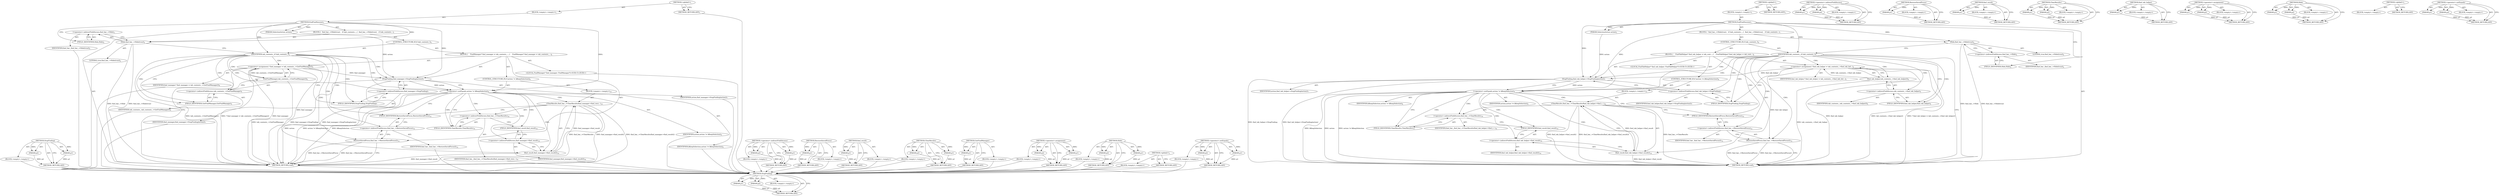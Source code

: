digraph "&lt;operator&gt;.notEquals" {
vulnerable_88 [label=<(METHOD,StopFinding)>];
vulnerable_89 [label=<(PARAM,p1)>];
vulnerable_90 [label=<(PARAM,p2)>];
vulnerable_91 [label=<(BLOCK,&lt;empty&gt;,&lt;empty&gt;)>];
vulnerable_92 [label=<(METHOD_RETURN,ANY)>];
vulnerable_6 [label=<(METHOD,&lt;global&gt;)<SUB>1</SUB>>];
vulnerable_7 [label=<(BLOCK,&lt;empty&gt;,&lt;empty&gt;)<SUB>1</SUB>>];
vulnerable_8 [label=<(METHOD,EndFindSession)<SUB>1</SUB>>];
vulnerable_9 [label=<(PARAM,SelectionAction action)<SUB>1</SUB>>];
vulnerable_10 [label=<(BLOCK,{
  find_bar_-&gt;Hide(true);

   if (tab_contents...,{
  find_bar_-&gt;Hide(true);

   if (tab_contents...)<SUB>1</SUB>>];
vulnerable_11 [label=<(Hide,find_bar_-&gt;Hide(true))<SUB>2</SUB>>];
vulnerable_12 [label=<(&lt;operator&gt;.indirectFieldAccess,find_bar_-&gt;Hide)<SUB>2</SUB>>];
vulnerable_13 [label=<(IDENTIFIER,find_bar_,find_bar_-&gt;Hide(true))<SUB>2</SUB>>];
vulnerable_14 [label=<(FIELD_IDENTIFIER,Hide,Hide)<SUB>2</SUB>>];
vulnerable_15 [label=<(LITERAL,true,find_bar_-&gt;Hide(true))<SUB>2</SUB>>];
vulnerable_16 [label=<(CONTROL_STRUCTURE,IF,if (tab_contents_))<SUB>4</SUB>>];
vulnerable_17 [label=<(IDENTIFIER,tab_contents_,if (tab_contents_))<SUB>4</SUB>>];
vulnerable_18 [label=<(BLOCK,{
    FindManager* find_manager = tab_contents_...,{
    FindManager* find_manager = tab_contents_...)<SUB>4</SUB>>];
vulnerable_19 [label="<(LOCAL,FindManager* find_manager: FindManager*)<SUB>5</SUB>>"];
vulnerable_20 [label=<(&lt;operator&gt;.assignment,* find_manager = tab_contents_-&gt;GetFindManager())<SUB>5</SUB>>];
vulnerable_21 [label=<(IDENTIFIER,find_manager,* find_manager = tab_contents_-&gt;GetFindManager())<SUB>5</SUB>>];
vulnerable_22 [label=<(GetFindManager,tab_contents_-&gt;GetFindManager())<SUB>5</SUB>>];
vulnerable_23 [label=<(&lt;operator&gt;.indirectFieldAccess,tab_contents_-&gt;GetFindManager)<SUB>5</SUB>>];
vulnerable_24 [label=<(IDENTIFIER,tab_contents_,tab_contents_-&gt;GetFindManager())<SUB>5</SUB>>];
vulnerable_25 [label=<(FIELD_IDENTIFIER,GetFindManager,GetFindManager)<SUB>5</SUB>>];
vulnerable_26 [label=<(StopFinding,find_manager-&gt;StopFinding(action))<SUB>7</SUB>>];
vulnerable_27 [label=<(&lt;operator&gt;.indirectFieldAccess,find_manager-&gt;StopFinding)<SUB>7</SUB>>];
vulnerable_28 [label=<(IDENTIFIER,find_manager,find_manager-&gt;StopFinding(action))<SUB>7</SUB>>];
vulnerable_29 [label=<(FIELD_IDENTIFIER,StopFinding,StopFinding)<SUB>7</SUB>>];
vulnerable_30 [label=<(IDENTIFIER,action,find_manager-&gt;StopFinding(action))<SUB>7</SUB>>];
vulnerable_31 [label=<(CONTROL_STRUCTURE,IF,if (action != kKeepSelection))<SUB>9</SUB>>];
vulnerable_32 [label=<(&lt;operator&gt;.notEquals,action != kKeepSelection)<SUB>9</SUB>>];
vulnerable_33 [label=<(IDENTIFIER,action,action != kKeepSelection)<SUB>9</SUB>>];
vulnerable_34 [label=<(IDENTIFIER,kKeepSelection,action != kKeepSelection)<SUB>9</SUB>>];
vulnerable_35 [label=<(BLOCK,&lt;empty&gt;,&lt;empty&gt;)<SUB>10</SUB>>];
vulnerable_36 [label=<(ClearResults,find_bar_-&gt;ClearResults(find_manager-&gt;find_resu...)<SUB>10</SUB>>];
vulnerable_37 [label=<(&lt;operator&gt;.indirectFieldAccess,find_bar_-&gt;ClearResults)<SUB>10</SUB>>];
vulnerable_38 [label=<(IDENTIFIER,find_bar_,find_bar_-&gt;ClearResults(find_manager-&gt;find_resu...)<SUB>10</SUB>>];
vulnerable_39 [label=<(FIELD_IDENTIFIER,ClearResults,ClearResults)<SUB>10</SUB>>];
vulnerable_40 [label=<(find_result,find_manager-&gt;find_result())<SUB>10</SUB>>];
vulnerable_41 [label=<(&lt;operator&gt;.indirectFieldAccess,find_manager-&gt;find_result)<SUB>10</SUB>>];
vulnerable_42 [label=<(IDENTIFIER,find_manager,find_manager-&gt;find_result())<SUB>10</SUB>>];
vulnerable_43 [label=<(FIELD_IDENTIFIER,find_result,find_result)<SUB>10</SUB>>];
vulnerable_44 [label=<(RestoreSavedFocus,find_bar_-&gt;RestoreSavedFocus())<SUB>12</SUB>>];
vulnerable_45 [label=<(&lt;operator&gt;.indirectFieldAccess,find_bar_-&gt;RestoreSavedFocus)<SUB>12</SUB>>];
vulnerable_46 [label=<(IDENTIFIER,find_bar_,find_bar_-&gt;RestoreSavedFocus())<SUB>12</SUB>>];
vulnerable_47 [label=<(FIELD_IDENTIFIER,RestoreSavedFocus,RestoreSavedFocus)<SUB>12</SUB>>];
vulnerable_48 [label=<(METHOD_RETURN,void)<SUB>1</SUB>>];
vulnerable_50 [label=<(METHOD_RETURN,ANY)<SUB>1</SUB>>];
vulnerable_74 [label=<(METHOD,&lt;operator&gt;.indirectFieldAccess)>];
vulnerable_75 [label=<(PARAM,p1)>];
vulnerable_76 [label=<(PARAM,p2)>];
vulnerable_77 [label=<(BLOCK,&lt;empty&gt;,&lt;empty&gt;)>];
vulnerable_78 [label=<(METHOD_RETURN,ANY)>];
vulnerable_107 [label=<(METHOD,RestoreSavedFocus)>];
vulnerable_108 [label=<(PARAM,p1)>];
vulnerable_109 [label=<(BLOCK,&lt;empty&gt;,&lt;empty&gt;)>];
vulnerable_110 [label=<(METHOD_RETURN,ANY)>];
vulnerable_103 [label=<(METHOD,find_result)>];
vulnerable_104 [label=<(PARAM,p1)>];
vulnerable_105 [label=<(BLOCK,&lt;empty&gt;,&lt;empty&gt;)>];
vulnerable_106 [label=<(METHOD_RETURN,ANY)>];
vulnerable_98 [label=<(METHOD,ClearResults)>];
vulnerable_99 [label=<(PARAM,p1)>];
vulnerable_100 [label=<(PARAM,p2)>];
vulnerable_101 [label=<(BLOCK,&lt;empty&gt;,&lt;empty&gt;)>];
vulnerable_102 [label=<(METHOD_RETURN,ANY)>];
vulnerable_84 [label=<(METHOD,GetFindManager)>];
vulnerable_85 [label=<(PARAM,p1)>];
vulnerable_86 [label=<(BLOCK,&lt;empty&gt;,&lt;empty&gt;)>];
vulnerable_87 [label=<(METHOD_RETURN,ANY)>];
vulnerable_79 [label=<(METHOD,&lt;operator&gt;.assignment)>];
vulnerable_80 [label=<(PARAM,p1)>];
vulnerable_81 [label=<(PARAM,p2)>];
vulnerable_82 [label=<(BLOCK,&lt;empty&gt;,&lt;empty&gt;)>];
vulnerable_83 [label=<(METHOD_RETURN,ANY)>];
vulnerable_69 [label=<(METHOD,Hide)>];
vulnerable_70 [label=<(PARAM,p1)>];
vulnerable_71 [label=<(PARAM,p2)>];
vulnerable_72 [label=<(BLOCK,&lt;empty&gt;,&lt;empty&gt;)>];
vulnerable_73 [label=<(METHOD_RETURN,ANY)>];
vulnerable_63 [label=<(METHOD,&lt;global&gt;)<SUB>1</SUB>>];
vulnerable_64 [label=<(BLOCK,&lt;empty&gt;,&lt;empty&gt;)>];
vulnerable_65 [label=<(METHOD_RETURN,ANY)>];
vulnerable_93 [label=<(METHOD,&lt;operator&gt;.notEquals)>];
vulnerable_94 [label=<(PARAM,p1)>];
vulnerable_95 [label=<(PARAM,p2)>];
vulnerable_96 [label=<(BLOCK,&lt;empty&gt;,&lt;empty&gt;)>];
vulnerable_97 [label=<(METHOD_RETURN,ANY)>];
fixed_88 [label=<(METHOD,StopFinding)>];
fixed_89 [label=<(PARAM,p1)>];
fixed_90 [label=<(PARAM,p2)>];
fixed_91 [label=<(BLOCK,&lt;empty&gt;,&lt;empty&gt;)>];
fixed_92 [label=<(METHOD_RETURN,ANY)>];
fixed_6 [label=<(METHOD,&lt;global&gt;)<SUB>1</SUB>>];
fixed_7 [label=<(BLOCK,&lt;empty&gt;,&lt;empty&gt;)<SUB>1</SUB>>];
fixed_8 [label=<(METHOD,EndFindSession)<SUB>1</SUB>>];
fixed_9 [label=<(PARAM,SelectionAction action)<SUB>1</SUB>>];
fixed_10 [label=<(BLOCK,{
  find_bar_-&gt;Hide(true);

   if (tab_contents...,{
  find_bar_-&gt;Hide(true);

   if (tab_contents...)<SUB>1</SUB>>];
fixed_11 [label=<(Hide,find_bar_-&gt;Hide(true))<SUB>2</SUB>>];
fixed_12 [label=<(&lt;operator&gt;.indirectFieldAccess,find_bar_-&gt;Hide)<SUB>2</SUB>>];
fixed_13 [label=<(IDENTIFIER,find_bar_,find_bar_-&gt;Hide(true))<SUB>2</SUB>>];
fixed_14 [label=<(FIELD_IDENTIFIER,Hide,Hide)<SUB>2</SUB>>];
fixed_15 [label=<(LITERAL,true,find_bar_-&gt;Hide(true))<SUB>2</SUB>>];
fixed_16 [label=<(CONTROL_STRUCTURE,IF,if (tab_contents_))<SUB>4</SUB>>];
fixed_17 [label=<(IDENTIFIER,tab_contents_,if (tab_contents_))<SUB>4</SUB>>];
fixed_18 [label=<(BLOCK,{
    FindTabHelper* find_tab_helper = tab_cont...,{
    FindTabHelper* find_tab_helper = tab_cont...)<SUB>4</SUB>>];
fixed_19 [label="<(LOCAL,FindTabHelper* find_tab_helper: FindTabHelper*)<SUB>5</SUB>>"];
fixed_20 [label=<(&lt;operator&gt;.assignment,* find_tab_helper = tab_contents_-&gt;find_tab_hel...)<SUB>5</SUB>>];
fixed_21 [label=<(IDENTIFIER,find_tab_helper,* find_tab_helper = tab_contents_-&gt;find_tab_hel...)<SUB>5</SUB>>];
fixed_22 [label=<(find_tab_helper,tab_contents_-&gt;find_tab_helper())<SUB>5</SUB>>];
fixed_23 [label=<(&lt;operator&gt;.indirectFieldAccess,tab_contents_-&gt;find_tab_helper)<SUB>5</SUB>>];
fixed_24 [label=<(IDENTIFIER,tab_contents_,tab_contents_-&gt;find_tab_helper())<SUB>5</SUB>>];
fixed_25 [label=<(FIELD_IDENTIFIER,find_tab_helper,find_tab_helper)<SUB>5</SUB>>];
fixed_26 [label=<(StopFinding,find_tab_helper-&gt;StopFinding(action))<SUB>7</SUB>>];
fixed_27 [label=<(&lt;operator&gt;.indirectFieldAccess,find_tab_helper-&gt;StopFinding)<SUB>7</SUB>>];
fixed_28 [label=<(IDENTIFIER,find_tab_helper,find_tab_helper-&gt;StopFinding(action))<SUB>7</SUB>>];
fixed_29 [label=<(FIELD_IDENTIFIER,StopFinding,StopFinding)<SUB>7</SUB>>];
fixed_30 [label=<(IDENTIFIER,action,find_tab_helper-&gt;StopFinding(action))<SUB>7</SUB>>];
fixed_31 [label=<(CONTROL_STRUCTURE,IF,if (action != kKeepSelection))<SUB>9</SUB>>];
fixed_32 [label=<(&lt;operator&gt;.notEquals,action != kKeepSelection)<SUB>9</SUB>>];
fixed_33 [label=<(IDENTIFIER,action,action != kKeepSelection)<SUB>9</SUB>>];
fixed_34 [label=<(IDENTIFIER,kKeepSelection,action != kKeepSelection)<SUB>9</SUB>>];
fixed_35 [label=<(BLOCK,&lt;empty&gt;,&lt;empty&gt;)<SUB>10</SUB>>];
fixed_36 [label=<(ClearResults,find_bar_-&gt;ClearResults(find_tab_helper-&gt;find_r...)<SUB>10</SUB>>];
fixed_37 [label=<(&lt;operator&gt;.indirectFieldAccess,find_bar_-&gt;ClearResults)<SUB>10</SUB>>];
fixed_38 [label=<(IDENTIFIER,find_bar_,find_bar_-&gt;ClearResults(find_tab_helper-&gt;find_r...)<SUB>10</SUB>>];
fixed_39 [label=<(FIELD_IDENTIFIER,ClearResults,ClearResults)<SUB>10</SUB>>];
fixed_40 [label=<(find_result,find_tab_helper-&gt;find_result())<SUB>10</SUB>>];
fixed_41 [label=<(&lt;operator&gt;.indirectFieldAccess,find_tab_helper-&gt;find_result)<SUB>10</SUB>>];
fixed_42 [label=<(IDENTIFIER,find_tab_helper,find_tab_helper-&gt;find_result())<SUB>10</SUB>>];
fixed_43 [label=<(FIELD_IDENTIFIER,find_result,find_result)<SUB>10</SUB>>];
fixed_44 [label=<(RestoreSavedFocus,find_bar_-&gt;RestoreSavedFocus())<SUB>12</SUB>>];
fixed_45 [label=<(&lt;operator&gt;.indirectFieldAccess,find_bar_-&gt;RestoreSavedFocus)<SUB>12</SUB>>];
fixed_46 [label=<(IDENTIFIER,find_bar_,find_bar_-&gt;RestoreSavedFocus())<SUB>12</SUB>>];
fixed_47 [label=<(FIELD_IDENTIFIER,RestoreSavedFocus,RestoreSavedFocus)<SUB>12</SUB>>];
fixed_48 [label=<(METHOD_RETURN,void)<SUB>1</SUB>>];
fixed_50 [label=<(METHOD_RETURN,ANY)<SUB>1</SUB>>];
fixed_74 [label=<(METHOD,&lt;operator&gt;.indirectFieldAccess)>];
fixed_75 [label=<(PARAM,p1)>];
fixed_76 [label=<(PARAM,p2)>];
fixed_77 [label=<(BLOCK,&lt;empty&gt;,&lt;empty&gt;)>];
fixed_78 [label=<(METHOD_RETURN,ANY)>];
fixed_107 [label=<(METHOD,RestoreSavedFocus)>];
fixed_108 [label=<(PARAM,p1)>];
fixed_109 [label=<(BLOCK,&lt;empty&gt;,&lt;empty&gt;)>];
fixed_110 [label=<(METHOD_RETURN,ANY)>];
fixed_103 [label=<(METHOD,find_result)>];
fixed_104 [label=<(PARAM,p1)>];
fixed_105 [label=<(BLOCK,&lt;empty&gt;,&lt;empty&gt;)>];
fixed_106 [label=<(METHOD_RETURN,ANY)>];
fixed_98 [label=<(METHOD,ClearResults)>];
fixed_99 [label=<(PARAM,p1)>];
fixed_100 [label=<(PARAM,p2)>];
fixed_101 [label=<(BLOCK,&lt;empty&gt;,&lt;empty&gt;)>];
fixed_102 [label=<(METHOD_RETURN,ANY)>];
fixed_84 [label=<(METHOD,find_tab_helper)>];
fixed_85 [label=<(PARAM,p1)>];
fixed_86 [label=<(BLOCK,&lt;empty&gt;,&lt;empty&gt;)>];
fixed_87 [label=<(METHOD_RETURN,ANY)>];
fixed_79 [label=<(METHOD,&lt;operator&gt;.assignment)>];
fixed_80 [label=<(PARAM,p1)>];
fixed_81 [label=<(PARAM,p2)>];
fixed_82 [label=<(BLOCK,&lt;empty&gt;,&lt;empty&gt;)>];
fixed_83 [label=<(METHOD_RETURN,ANY)>];
fixed_69 [label=<(METHOD,Hide)>];
fixed_70 [label=<(PARAM,p1)>];
fixed_71 [label=<(PARAM,p2)>];
fixed_72 [label=<(BLOCK,&lt;empty&gt;,&lt;empty&gt;)>];
fixed_73 [label=<(METHOD_RETURN,ANY)>];
fixed_63 [label=<(METHOD,&lt;global&gt;)<SUB>1</SUB>>];
fixed_64 [label=<(BLOCK,&lt;empty&gt;,&lt;empty&gt;)>];
fixed_65 [label=<(METHOD_RETURN,ANY)>];
fixed_93 [label=<(METHOD,&lt;operator&gt;.notEquals)>];
fixed_94 [label=<(PARAM,p1)>];
fixed_95 [label=<(PARAM,p2)>];
fixed_96 [label=<(BLOCK,&lt;empty&gt;,&lt;empty&gt;)>];
fixed_97 [label=<(METHOD_RETURN,ANY)>];
vulnerable_88 -> vulnerable_89  [key=0, label="AST: "];
vulnerable_88 -> vulnerable_89  [key=1, label="DDG: "];
vulnerable_88 -> vulnerable_91  [key=0, label="AST: "];
vulnerable_88 -> vulnerable_90  [key=0, label="AST: "];
vulnerable_88 -> vulnerable_90  [key=1, label="DDG: "];
vulnerable_88 -> vulnerable_92  [key=0, label="AST: "];
vulnerable_88 -> vulnerable_92  [key=1, label="CFG: "];
vulnerable_89 -> vulnerable_92  [key=0, label="DDG: p1"];
vulnerable_90 -> vulnerable_92  [key=0, label="DDG: p2"];
vulnerable_91 -> fixed_88  [key=0];
vulnerable_92 -> fixed_88  [key=0];
vulnerable_6 -> vulnerable_7  [key=0, label="AST: "];
vulnerable_6 -> vulnerable_50  [key=0, label="AST: "];
vulnerable_6 -> vulnerable_50  [key=1, label="CFG: "];
vulnerable_7 -> vulnerable_8  [key=0, label="AST: "];
vulnerable_8 -> vulnerable_9  [key=0, label="AST: "];
vulnerable_8 -> vulnerable_9  [key=1, label="DDG: "];
vulnerable_8 -> vulnerable_10  [key=0, label="AST: "];
vulnerable_8 -> vulnerable_48  [key=0, label="AST: "];
vulnerable_8 -> vulnerable_14  [key=0, label="CFG: "];
vulnerable_8 -> vulnerable_11  [key=0, label="DDG: "];
vulnerable_8 -> vulnerable_17  [key=0, label="DDG: "];
vulnerable_8 -> vulnerable_26  [key=0, label="DDG: "];
vulnerable_8 -> vulnerable_32  [key=0, label="DDG: "];
vulnerable_9 -> vulnerable_26  [key=0, label="DDG: action"];
vulnerable_10 -> vulnerable_11  [key=0, label="AST: "];
vulnerable_10 -> vulnerable_16  [key=0, label="AST: "];
vulnerable_11 -> vulnerable_12  [key=0, label="AST: "];
vulnerable_11 -> vulnerable_15  [key=0, label="AST: "];
vulnerable_11 -> vulnerable_17  [key=0, label="CFG: "];
vulnerable_11 -> vulnerable_48  [key=0, label="DDG: find_bar_-&gt;Hide"];
vulnerable_11 -> vulnerable_48  [key=1, label="DDG: find_bar_-&gt;Hide(true)"];
vulnerable_12 -> vulnerable_13  [key=0, label="AST: "];
vulnerable_12 -> vulnerable_14  [key=0, label="AST: "];
vulnerable_12 -> vulnerable_11  [key=0, label="CFG: "];
vulnerable_13 -> fixed_88  [key=0];
vulnerable_14 -> vulnerable_12  [key=0, label="CFG: "];
vulnerable_15 -> fixed_88  [key=0];
vulnerable_16 -> vulnerable_17  [key=0, label="AST: "];
vulnerable_16 -> vulnerable_18  [key=0, label="AST: "];
vulnerable_17 -> vulnerable_48  [key=0, label="CFG: "];
vulnerable_17 -> vulnerable_25  [key=0, label="CFG: "];
vulnerable_17 -> vulnerable_25  [key=1, label="CDG: "];
vulnerable_17 -> vulnerable_47  [key=0, label="CDG: "];
vulnerable_17 -> vulnerable_32  [key=0, label="CDG: "];
vulnerable_17 -> vulnerable_26  [key=0, label="CDG: "];
vulnerable_17 -> vulnerable_23  [key=0, label="CDG: "];
vulnerable_17 -> vulnerable_20  [key=0, label="CDG: "];
vulnerable_17 -> vulnerable_22  [key=0, label="CDG: "];
vulnerable_17 -> vulnerable_45  [key=0, label="CDG: "];
vulnerable_17 -> vulnerable_27  [key=0, label="CDG: "];
vulnerable_17 -> vulnerable_29  [key=0, label="CDG: "];
vulnerable_17 -> vulnerable_44  [key=0, label="CDG: "];
vulnerable_18 -> vulnerable_19  [key=0, label="AST: "];
vulnerable_18 -> vulnerable_20  [key=0, label="AST: "];
vulnerable_18 -> vulnerable_26  [key=0, label="AST: "];
vulnerable_18 -> vulnerable_31  [key=0, label="AST: "];
vulnerable_18 -> vulnerable_44  [key=0, label="AST: "];
vulnerable_19 -> fixed_88  [key=0];
vulnerable_20 -> vulnerable_21  [key=0, label="AST: "];
vulnerable_20 -> vulnerable_22  [key=0, label="AST: "];
vulnerable_20 -> vulnerable_29  [key=0, label="CFG: "];
vulnerable_20 -> vulnerable_48  [key=0, label="DDG: find_manager"];
vulnerable_20 -> vulnerable_48  [key=1, label="DDG: tab_contents_-&gt;GetFindManager()"];
vulnerable_20 -> vulnerable_48  [key=2, label="DDG: * find_manager = tab_contents_-&gt;GetFindManager()"];
vulnerable_20 -> vulnerable_26  [key=0, label="DDG: find_manager"];
vulnerable_20 -> vulnerable_40  [key=0, label="DDG: find_manager"];
vulnerable_21 -> fixed_88  [key=0];
vulnerable_22 -> vulnerable_23  [key=0, label="AST: "];
vulnerable_22 -> vulnerable_20  [key=0, label="CFG: "];
vulnerable_22 -> vulnerable_20  [key=1, label="DDG: tab_contents_-&gt;GetFindManager"];
vulnerable_22 -> vulnerable_48  [key=0, label="DDG: tab_contents_-&gt;GetFindManager"];
vulnerable_23 -> vulnerable_24  [key=0, label="AST: "];
vulnerable_23 -> vulnerable_25  [key=0, label="AST: "];
vulnerable_23 -> vulnerable_22  [key=0, label="CFG: "];
vulnerable_24 -> fixed_88  [key=0];
vulnerable_25 -> vulnerable_23  [key=0, label="CFG: "];
vulnerable_26 -> vulnerable_27  [key=0, label="AST: "];
vulnerable_26 -> vulnerable_30  [key=0, label="AST: "];
vulnerable_26 -> vulnerable_32  [key=0, label="CFG: "];
vulnerable_26 -> vulnerable_32  [key=1, label="DDG: action"];
vulnerable_26 -> vulnerable_48  [key=0, label="DDG: find_manager-&gt;StopFinding"];
vulnerable_26 -> vulnerable_48  [key=1, label="DDG: find_manager-&gt;StopFinding(action)"];
vulnerable_27 -> vulnerable_28  [key=0, label="AST: "];
vulnerable_27 -> vulnerable_29  [key=0, label="AST: "];
vulnerable_27 -> vulnerable_26  [key=0, label="CFG: "];
vulnerable_28 -> fixed_88  [key=0];
vulnerable_29 -> vulnerable_27  [key=0, label="CFG: "];
vulnerable_30 -> fixed_88  [key=0];
vulnerable_31 -> vulnerable_32  [key=0, label="AST: "];
vulnerable_31 -> vulnerable_35  [key=0, label="AST: "];
vulnerable_32 -> vulnerable_33  [key=0, label="AST: "];
vulnerable_32 -> vulnerable_34  [key=0, label="AST: "];
vulnerable_32 -> vulnerable_39  [key=0, label="CFG: "];
vulnerable_32 -> vulnerable_39  [key=1, label="CDG: "];
vulnerable_32 -> vulnerable_47  [key=0, label="CFG: "];
vulnerable_32 -> vulnerable_48  [key=0, label="DDG: action"];
vulnerable_32 -> vulnerable_48  [key=1, label="DDG: action != kKeepSelection"];
vulnerable_32 -> vulnerable_48  [key=2, label="DDG: kKeepSelection"];
vulnerable_32 -> vulnerable_36  [key=0, label="CDG: "];
vulnerable_32 -> vulnerable_37  [key=0, label="CDG: "];
vulnerable_32 -> vulnerable_41  [key=0, label="CDG: "];
vulnerable_32 -> vulnerable_40  [key=0, label="CDG: "];
vulnerable_32 -> vulnerable_43  [key=0, label="CDG: "];
vulnerable_33 -> fixed_88  [key=0];
vulnerable_34 -> fixed_88  [key=0];
vulnerable_35 -> vulnerable_36  [key=0, label="AST: "];
vulnerable_36 -> vulnerable_37  [key=0, label="AST: "];
vulnerable_36 -> vulnerable_40  [key=0, label="AST: "];
vulnerable_36 -> vulnerable_47  [key=0, label="CFG: "];
vulnerable_36 -> vulnerable_48  [key=0, label="DDG: find_bar_-&gt;ClearResults"];
vulnerable_36 -> vulnerable_48  [key=1, label="DDG: find_manager-&gt;find_result()"];
vulnerable_36 -> vulnerable_48  [key=2, label="DDG: find_bar_-&gt;ClearResults(find_manager-&gt;find_result())"];
vulnerable_37 -> vulnerable_38  [key=0, label="AST: "];
vulnerable_37 -> vulnerable_39  [key=0, label="AST: "];
vulnerable_37 -> vulnerable_43  [key=0, label="CFG: "];
vulnerable_38 -> fixed_88  [key=0];
vulnerable_39 -> vulnerable_37  [key=0, label="CFG: "];
vulnerable_40 -> vulnerable_41  [key=0, label="AST: "];
vulnerable_40 -> vulnerable_36  [key=0, label="CFG: "];
vulnerable_40 -> vulnerable_36  [key=1, label="DDG: find_manager-&gt;find_result"];
vulnerable_40 -> vulnerable_48  [key=0, label="DDG: find_manager-&gt;find_result"];
vulnerable_41 -> vulnerable_42  [key=0, label="AST: "];
vulnerable_41 -> vulnerable_43  [key=0, label="AST: "];
vulnerable_41 -> vulnerable_40  [key=0, label="CFG: "];
vulnerable_42 -> fixed_88  [key=0];
vulnerable_43 -> vulnerable_41  [key=0, label="CFG: "];
vulnerable_44 -> vulnerable_45  [key=0, label="AST: "];
vulnerable_44 -> vulnerable_48  [key=0, label="CFG: "];
vulnerable_44 -> vulnerable_48  [key=1, label="DDG: find_bar_-&gt;RestoreSavedFocus"];
vulnerable_44 -> vulnerable_48  [key=2, label="DDG: find_bar_-&gt;RestoreSavedFocus()"];
vulnerable_45 -> vulnerable_46  [key=0, label="AST: "];
vulnerable_45 -> vulnerable_47  [key=0, label="AST: "];
vulnerable_45 -> vulnerable_44  [key=0, label="CFG: "];
vulnerable_46 -> fixed_88  [key=0];
vulnerable_47 -> vulnerable_45  [key=0, label="CFG: "];
vulnerable_48 -> fixed_88  [key=0];
vulnerable_50 -> fixed_88  [key=0];
vulnerable_74 -> vulnerable_75  [key=0, label="AST: "];
vulnerable_74 -> vulnerable_75  [key=1, label="DDG: "];
vulnerable_74 -> vulnerable_77  [key=0, label="AST: "];
vulnerable_74 -> vulnerable_76  [key=0, label="AST: "];
vulnerable_74 -> vulnerable_76  [key=1, label="DDG: "];
vulnerable_74 -> vulnerable_78  [key=0, label="AST: "];
vulnerable_74 -> vulnerable_78  [key=1, label="CFG: "];
vulnerable_75 -> vulnerable_78  [key=0, label="DDG: p1"];
vulnerable_76 -> vulnerable_78  [key=0, label="DDG: p2"];
vulnerable_77 -> fixed_88  [key=0];
vulnerable_78 -> fixed_88  [key=0];
vulnerable_107 -> vulnerable_108  [key=0, label="AST: "];
vulnerable_107 -> vulnerable_108  [key=1, label="DDG: "];
vulnerable_107 -> vulnerable_109  [key=0, label="AST: "];
vulnerable_107 -> vulnerable_110  [key=0, label="AST: "];
vulnerable_107 -> vulnerable_110  [key=1, label="CFG: "];
vulnerable_108 -> vulnerable_110  [key=0, label="DDG: p1"];
vulnerable_109 -> fixed_88  [key=0];
vulnerable_110 -> fixed_88  [key=0];
vulnerable_103 -> vulnerable_104  [key=0, label="AST: "];
vulnerable_103 -> vulnerable_104  [key=1, label="DDG: "];
vulnerable_103 -> vulnerable_105  [key=0, label="AST: "];
vulnerable_103 -> vulnerable_106  [key=0, label="AST: "];
vulnerable_103 -> vulnerable_106  [key=1, label="CFG: "];
vulnerable_104 -> vulnerable_106  [key=0, label="DDG: p1"];
vulnerable_105 -> fixed_88  [key=0];
vulnerable_106 -> fixed_88  [key=0];
vulnerable_98 -> vulnerable_99  [key=0, label="AST: "];
vulnerable_98 -> vulnerable_99  [key=1, label="DDG: "];
vulnerable_98 -> vulnerable_101  [key=0, label="AST: "];
vulnerable_98 -> vulnerable_100  [key=0, label="AST: "];
vulnerable_98 -> vulnerable_100  [key=1, label="DDG: "];
vulnerable_98 -> vulnerable_102  [key=0, label="AST: "];
vulnerable_98 -> vulnerable_102  [key=1, label="CFG: "];
vulnerable_99 -> vulnerable_102  [key=0, label="DDG: p1"];
vulnerable_100 -> vulnerable_102  [key=0, label="DDG: p2"];
vulnerable_101 -> fixed_88  [key=0];
vulnerable_102 -> fixed_88  [key=0];
vulnerable_84 -> vulnerable_85  [key=0, label="AST: "];
vulnerable_84 -> vulnerable_85  [key=1, label="DDG: "];
vulnerable_84 -> vulnerable_86  [key=0, label="AST: "];
vulnerable_84 -> vulnerable_87  [key=0, label="AST: "];
vulnerable_84 -> vulnerable_87  [key=1, label="CFG: "];
vulnerable_85 -> vulnerable_87  [key=0, label="DDG: p1"];
vulnerable_86 -> fixed_88  [key=0];
vulnerable_87 -> fixed_88  [key=0];
vulnerable_79 -> vulnerable_80  [key=0, label="AST: "];
vulnerable_79 -> vulnerable_80  [key=1, label="DDG: "];
vulnerable_79 -> vulnerable_82  [key=0, label="AST: "];
vulnerable_79 -> vulnerable_81  [key=0, label="AST: "];
vulnerable_79 -> vulnerable_81  [key=1, label="DDG: "];
vulnerable_79 -> vulnerable_83  [key=0, label="AST: "];
vulnerable_79 -> vulnerable_83  [key=1, label="CFG: "];
vulnerable_80 -> vulnerable_83  [key=0, label="DDG: p1"];
vulnerable_81 -> vulnerable_83  [key=0, label="DDG: p2"];
vulnerable_82 -> fixed_88  [key=0];
vulnerable_83 -> fixed_88  [key=0];
vulnerable_69 -> vulnerable_70  [key=0, label="AST: "];
vulnerable_69 -> vulnerable_70  [key=1, label="DDG: "];
vulnerable_69 -> vulnerable_72  [key=0, label="AST: "];
vulnerable_69 -> vulnerable_71  [key=0, label="AST: "];
vulnerable_69 -> vulnerable_71  [key=1, label="DDG: "];
vulnerable_69 -> vulnerable_73  [key=0, label="AST: "];
vulnerable_69 -> vulnerable_73  [key=1, label="CFG: "];
vulnerable_70 -> vulnerable_73  [key=0, label="DDG: p1"];
vulnerable_71 -> vulnerable_73  [key=0, label="DDG: p2"];
vulnerable_72 -> fixed_88  [key=0];
vulnerable_73 -> fixed_88  [key=0];
vulnerable_63 -> vulnerable_64  [key=0, label="AST: "];
vulnerable_63 -> vulnerable_65  [key=0, label="AST: "];
vulnerable_63 -> vulnerable_65  [key=1, label="CFG: "];
vulnerable_64 -> fixed_88  [key=0];
vulnerable_65 -> fixed_88  [key=0];
vulnerable_93 -> vulnerable_94  [key=0, label="AST: "];
vulnerable_93 -> vulnerable_94  [key=1, label="DDG: "];
vulnerable_93 -> vulnerable_96  [key=0, label="AST: "];
vulnerable_93 -> vulnerable_95  [key=0, label="AST: "];
vulnerable_93 -> vulnerable_95  [key=1, label="DDG: "];
vulnerable_93 -> vulnerable_97  [key=0, label="AST: "];
vulnerable_93 -> vulnerable_97  [key=1, label="CFG: "];
vulnerable_94 -> vulnerable_97  [key=0, label="DDG: p1"];
vulnerable_95 -> vulnerable_97  [key=0, label="DDG: p2"];
vulnerable_96 -> fixed_88  [key=0];
vulnerable_97 -> fixed_88  [key=0];
fixed_88 -> fixed_89  [key=0, label="AST: "];
fixed_88 -> fixed_89  [key=1, label="DDG: "];
fixed_88 -> fixed_91  [key=0, label="AST: "];
fixed_88 -> fixed_90  [key=0, label="AST: "];
fixed_88 -> fixed_90  [key=1, label="DDG: "];
fixed_88 -> fixed_92  [key=0, label="AST: "];
fixed_88 -> fixed_92  [key=1, label="CFG: "];
fixed_89 -> fixed_92  [key=0, label="DDG: p1"];
fixed_90 -> fixed_92  [key=0, label="DDG: p2"];
fixed_6 -> fixed_7  [key=0, label="AST: "];
fixed_6 -> fixed_50  [key=0, label="AST: "];
fixed_6 -> fixed_50  [key=1, label="CFG: "];
fixed_7 -> fixed_8  [key=0, label="AST: "];
fixed_8 -> fixed_9  [key=0, label="AST: "];
fixed_8 -> fixed_9  [key=1, label="DDG: "];
fixed_8 -> fixed_10  [key=0, label="AST: "];
fixed_8 -> fixed_48  [key=0, label="AST: "];
fixed_8 -> fixed_14  [key=0, label="CFG: "];
fixed_8 -> fixed_11  [key=0, label="DDG: "];
fixed_8 -> fixed_17  [key=0, label="DDG: "];
fixed_8 -> fixed_26  [key=0, label="DDG: "];
fixed_8 -> fixed_32  [key=0, label="DDG: "];
fixed_9 -> fixed_26  [key=0, label="DDG: action"];
fixed_10 -> fixed_11  [key=0, label="AST: "];
fixed_10 -> fixed_16  [key=0, label="AST: "];
fixed_11 -> fixed_12  [key=0, label="AST: "];
fixed_11 -> fixed_15  [key=0, label="AST: "];
fixed_11 -> fixed_17  [key=0, label="CFG: "];
fixed_11 -> fixed_48  [key=0, label="DDG: find_bar_-&gt;Hide"];
fixed_11 -> fixed_48  [key=1, label="DDG: find_bar_-&gt;Hide(true)"];
fixed_12 -> fixed_13  [key=0, label="AST: "];
fixed_12 -> fixed_14  [key=0, label="AST: "];
fixed_12 -> fixed_11  [key=0, label="CFG: "];
fixed_14 -> fixed_12  [key=0, label="CFG: "];
fixed_16 -> fixed_17  [key=0, label="AST: "];
fixed_16 -> fixed_18  [key=0, label="AST: "];
fixed_17 -> fixed_48  [key=0, label="CFG: "];
fixed_17 -> fixed_25  [key=0, label="CFG: "];
fixed_17 -> fixed_25  [key=1, label="CDG: "];
fixed_17 -> fixed_47  [key=0, label="CDG: "];
fixed_17 -> fixed_32  [key=0, label="CDG: "];
fixed_17 -> fixed_26  [key=0, label="CDG: "];
fixed_17 -> fixed_23  [key=0, label="CDG: "];
fixed_17 -> fixed_20  [key=0, label="CDG: "];
fixed_17 -> fixed_22  [key=0, label="CDG: "];
fixed_17 -> fixed_45  [key=0, label="CDG: "];
fixed_17 -> fixed_27  [key=0, label="CDG: "];
fixed_17 -> fixed_29  [key=0, label="CDG: "];
fixed_17 -> fixed_44  [key=0, label="CDG: "];
fixed_18 -> fixed_19  [key=0, label="AST: "];
fixed_18 -> fixed_20  [key=0, label="AST: "];
fixed_18 -> fixed_26  [key=0, label="AST: "];
fixed_18 -> fixed_31  [key=0, label="AST: "];
fixed_18 -> fixed_44  [key=0, label="AST: "];
fixed_20 -> fixed_21  [key=0, label="AST: "];
fixed_20 -> fixed_22  [key=0, label="AST: "];
fixed_20 -> fixed_29  [key=0, label="CFG: "];
fixed_20 -> fixed_48  [key=0, label="DDG: find_tab_helper"];
fixed_20 -> fixed_48  [key=1, label="DDG: tab_contents_-&gt;find_tab_helper()"];
fixed_20 -> fixed_48  [key=2, label="DDG: * find_tab_helper = tab_contents_-&gt;find_tab_helper()"];
fixed_20 -> fixed_26  [key=0, label="DDG: find_tab_helper"];
fixed_20 -> fixed_40  [key=0, label="DDG: find_tab_helper"];
fixed_22 -> fixed_23  [key=0, label="AST: "];
fixed_22 -> fixed_20  [key=0, label="CFG: "];
fixed_22 -> fixed_20  [key=1, label="DDG: tab_contents_-&gt;find_tab_helper"];
fixed_22 -> fixed_48  [key=0, label="DDG: tab_contents_-&gt;find_tab_helper"];
fixed_23 -> fixed_24  [key=0, label="AST: "];
fixed_23 -> fixed_25  [key=0, label="AST: "];
fixed_23 -> fixed_22  [key=0, label="CFG: "];
fixed_25 -> fixed_23  [key=0, label="CFG: "];
fixed_26 -> fixed_27  [key=0, label="AST: "];
fixed_26 -> fixed_30  [key=0, label="AST: "];
fixed_26 -> fixed_32  [key=0, label="CFG: "];
fixed_26 -> fixed_32  [key=1, label="DDG: action"];
fixed_26 -> fixed_48  [key=0, label="DDG: find_tab_helper-&gt;StopFinding"];
fixed_26 -> fixed_48  [key=1, label="DDG: find_tab_helper-&gt;StopFinding(action)"];
fixed_27 -> fixed_28  [key=0, label="AST: "];
fixed_27 -> fixed_29  [key=0, label="AST: "];
fixed_27 -> fixed_26  [key=0, label="CFG: "];
fixed_29 -> fixed_27  [key=0, label="CFG: "];
fixed_31 -> fixed_32  [key=0, label="AST: "];
fixed_31 -> fixed_35  [key=0, label="AST: "];
fixed_32 -> fixed_33  [key=0, label="AST: "];
fixed_32 -> fixed_34  [key=0, label="AST: "];
fixed_32 -> fixed_39  [key=0, label="CFG: "];
fixed_32 -> fixed_39  [key=1, label="CDG: "];
fixed_32 -> fixed_47  [key=0, label="CFG: "];
fixed_32 -> fixed_48  [key=0, label="DDG: action"];
fixed_32 -> fixed_48  [key=1, label="DDG: action != kKeepSelection"];
fixed_32 -> fixed_48  [key=2, label="DDG: kKeepSelection"];
fixed_32 -> fixed_36  [key=0, label="CDG: "];
fixed_32 -> fixed_37  [key=0, label="CDG: "];
fixed_32 -> fixed_41  [key=0, label="CDG: "];
fixed_32 -> fixed_40  [key=0, label="CDG: "];
fixed_32 -> fixed_43  [key=0, label="CDG: "];
fixed_35 -> fixed_36  [key=0, label="AST: "];
fixed_36 -> fixed_37  [key=0, label="AST: "];
fixed_36 -> fixed_40  [key=0, label="AST: "];
fixed_36 -> fixed_47  [key=0, label="CFG: "];
fixed_36 -> fixed_48  [key=0, label="DDG: find_bar_-&gt;ClearResults"];
fixed_36 -> fixed_48  [key=1, label="DDG: find_tab_helper-&gt;find_result()"];
fixed_36 -> fixed_48  [key=2, label="DDG: find_bar_-&gt;ClearResults(find_tab_helper-&gt;find_result())"];
fixed_37 -> fixed_38  [key=0, label="AST: "];
fixed_37 -> fixed_39  [key=0, label="AST: "];
fixed_37 -> fixed_43  [key=0, label="CFG: "];
fixed_39 -> fixed_37  [key=0, label="CFG: "];
fixed_40 -> fixed_41  [key=0, label="AST: "];
fixed_40 -> fixed_36  [key=0, label="CFG: "];
fixed_40 -> fixed_36  [key=1, label="DDG: find_tab_helper-&gt;find_result"];
fixed_40 -> fixed_48  [key=0, label="DDG: find_tab_helper-&gt;find_result"];
fixed_41 -> fixed_42  [key=0, label="AST: "];
fixed_41 -> fixed_43  [key=0, label="AST: "];
fixed_41 -> fixed_40  [key=0, label="CFG: "];
fixed_43 -> fixed_41  [key=0, label="CFG: "];
fixed_44 -> fixed_45  [key=0, label="AST: "];
fixed_44 -> fixed_48  [key=0, label="CFG: "];
fixed_44 -> fixed_48  [key=1, label="DDG: find_bar_-&gt;RestoreSavedFocus"];
fixed_44 -> fixed_48  [key=2, label="DDG: find_bar_-&gt;RestoreSavedFocus()"];
fixed_45 -> fixed_46  [key=0, label="AST: "];
fixed_45 -> fixed_47  [key=0, label="AST: "];
fixed_45 -> fixed_44  [key=0, label="CFG: "];
fixed_47 -> fixed_45  [key=0, label="CFG: "];
fixed_74 -> fixed_75  [key=0, label="AST: "];
fixed_74 -> fixed_75  [key=1, label="DDG: "];
fixed_74 -> fixed_77  [key=0, label="AST: "];
fixed_74 -> fixed_76  [key=0, label="AST: "];
fixed_74 -> fixed_76  [key=1, label="DDG: "];
fixed_74 -> fixed_78  [key=0, label="AST: "];
fixed_74 -> fixed_78  [key=1, label="CFG: "];
fixed_75 -> fixed_78  [key=0, label="DDG: p1"];
fixed_76 -> fixed_78  [key=0, label="DDG: p2"];
fixed_107 -> fixed_108  [key=0, label="AST: "];
fixed_107 -> fixed_108  [key=1, label="DDG: "];
fixed_107 -> fixed_109  [key=0, label="AST: "];
fixed_107 -> fixed_110  [key=0, label="AST: "];
fixed_107 -> fixed_110  [key=1, label="CFG: "];
fixed_108 -> fixed_110  [key=0, label="DDG: p1"];
fixed_103 -> fixed_104  [key=0, label="AST: "];
fixed_103 -> fixed_104  [key=1, label="DDG: "];
fixed_103 -> fixed_105  [key=0, label="AST: "];
fixed_103 -> fixed_106  [key=0, label="AST: "];
fixed_103 -> fixed_106  [key=1, label="CFG: "];
fixed_104 -> fixed_106  [key=0, label="DDG: p1"];
fixed_98 -> fixed_99  [key=0, label="AST: "];
fixed_98 -> fixed_99  [key=1, label="DDG: "];
fixed_98 -> fixed_101  [key=0, label="AST: "];
fixed_98 -> fixed_100  [key=0, label="AST: "];
fixed_98 -> fixed_100  [key=1, label="DDG: "];
fixed_98 -> fixed_102  [key=0, label="AST: "];
fixed_98 -> fixed_102  [key=1, label="CFG: "];
fixed_99 -> fixed_102  [key=0, label="DDG: p1"];
fixed_100 -> fixed_102  [key=0, label="DDG: p2"];
fixed_84 -> fixed_85  [key=0, label="AST: "];
fixed_84 -> fixed_85  [key=1, label="DDG: "];
fixed_84 -> fixed_86  [key=0, label="AST: "];
fixed_84 -> fixed_87  [key=0, label="AST: "];
fixed_84 -> fixed_87  [key=1, label="CFG: "];
fixed_85 -> fixed_87  [key=0, label="DDG: p1"];
fixed_79 -> fixed_80  [key=0, label="AST: "];
fixed_79 -> fixed_80  [key=1, label="DDG: "];
fixed_79 -> fixed_82  [key=0, label="AST: "];
fixed_79 -> fixed_81  [key=0, label="AST: "];
fixed_79 -> fixed_81  [key=1, label="DDG: "];
fixed_79 -> fixed_83  [key=0, label="AST: "];
fixed_79 -> fixed_83  [key=1, label="CFG: "];
fixed_80 -> fixed_83  [key=0, label="DDG: p1"];
fixed_81 -> fixed_83  [key=0, label="DDG: p2"];
fixed_69 -> fixed_70  [key=0, label="AST: "];
fixed_69 -> fixed_70  [key=1, label="DDG: "];
fixed_69 -> fixed_72  [key=0, label="AST: "];
fixed_69 -> fixed_71  [key=0, label="AST: "];
fixed_69 -> fixed_71  [key=1, label="DDG: "];
fixed_69 -> fixed_73  [key=0, label="AST: "];
fixed_69 -> fixed_73  [key=1, label="CFG: "];
fixed_70 -> fixed_73  [key=0, label="DDG: p1"];
fixed_71 -> fixed_73  [key=0, label="DDG: p2"];
fixed_63 -> fixed_64  [key=0, label="AST: "];
fixed_63 -> fixed_65  [key=0, label="AST: "];
fixed_63 -> fixed_65  [key=1, label="CFG: "];
fixed_93 -> fixed_94  [key=0, label="AST: "];
fixed_93 -> fixed_94  [key=1, label="DDG: "];
fixed_93 -> fixed_96  [key=0, label="AST: "];
fixed_93 -> fixed_95  [key=0, label="AST: "];
fixed_93 -> fixed_95  [key=1, label="DDG: "];
fixed_93 -> fixed_97  [key=0, label="AST: "];
fixed_93 -> fixed_97  [key=1, label="CFG: "];
fixed_94 -> fixed_97  [key=0, label="DDG: p1"];
fixed_95 -> fixed_97  [key=0, label="DDG: p2"];
}
